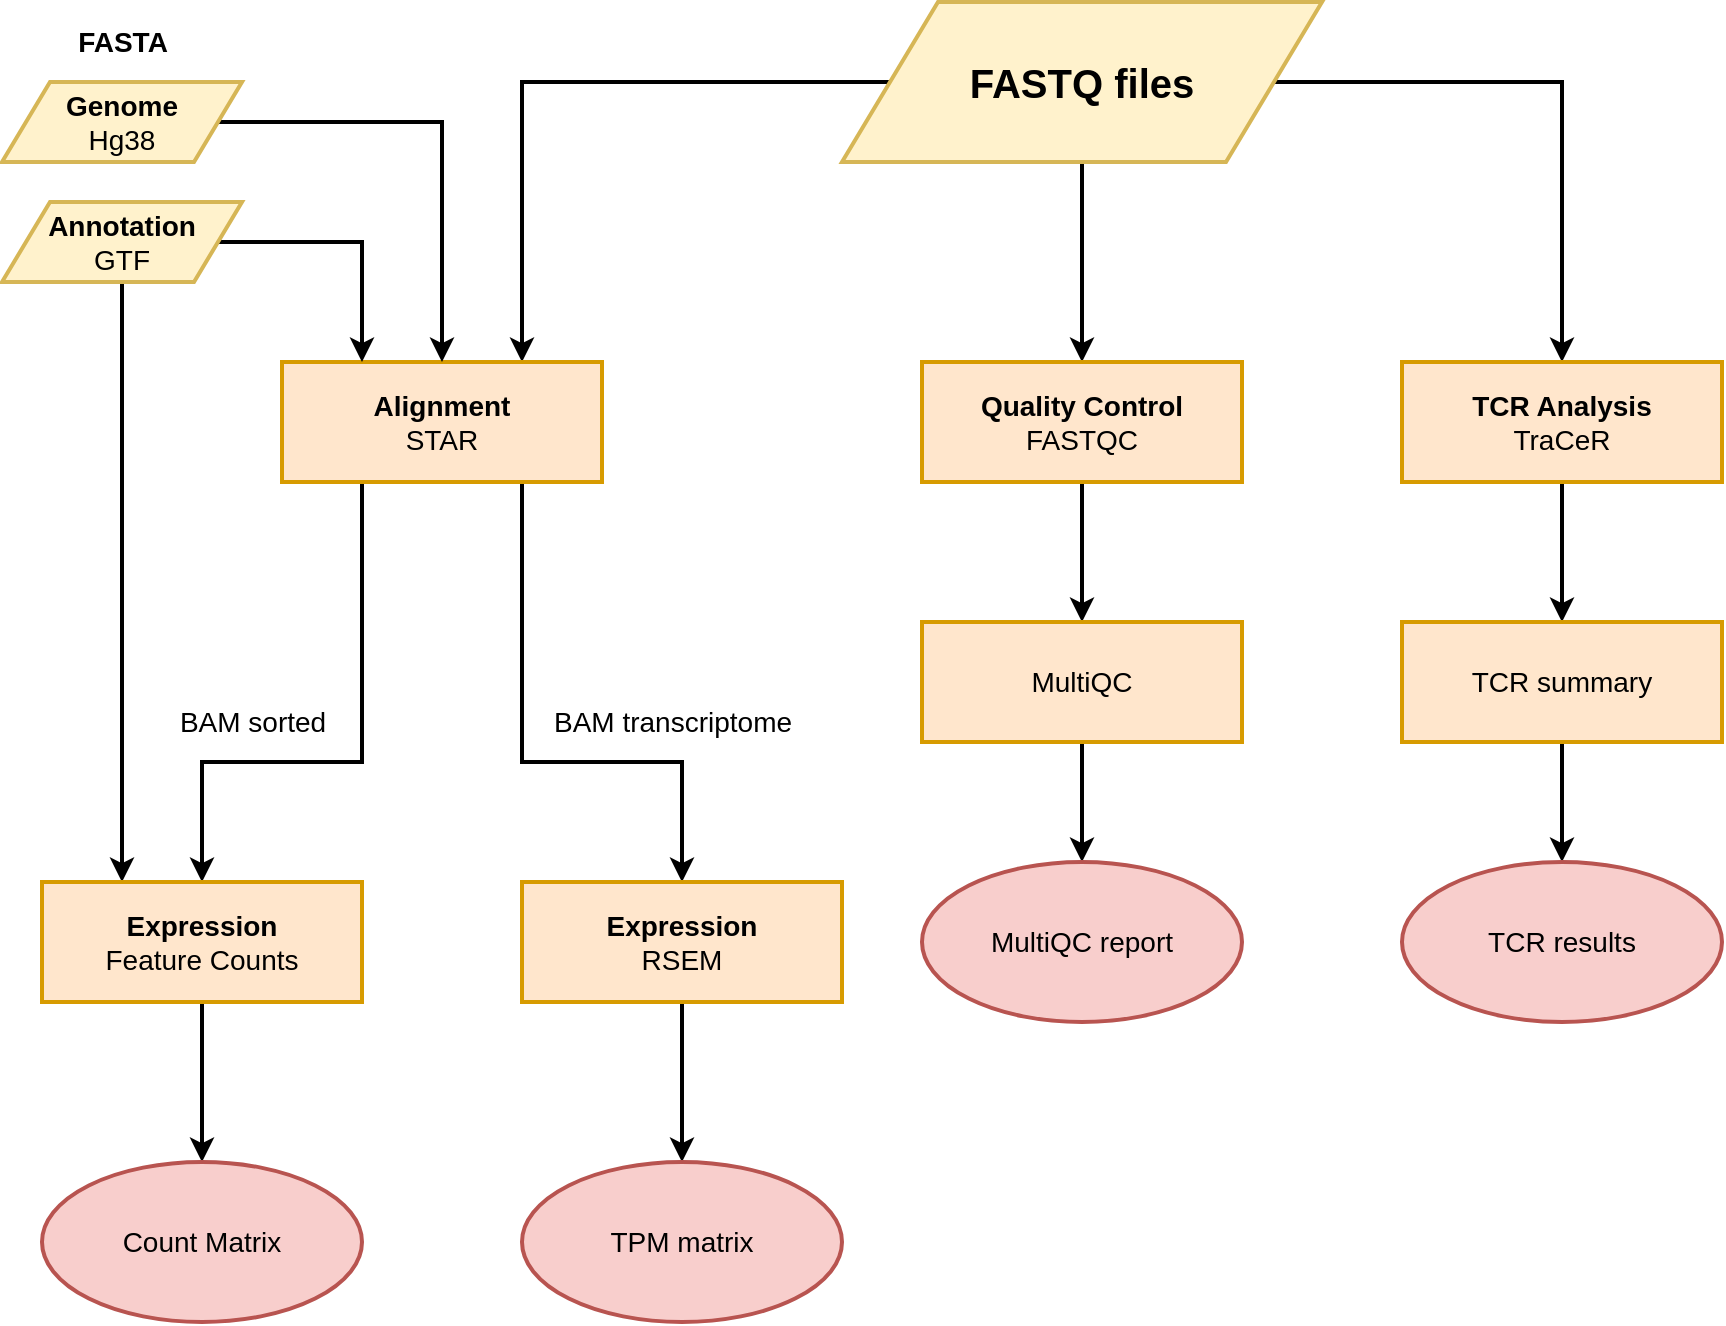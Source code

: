 <mxfile version="12.4.8" type="device"><diagram id="PLquoJnZtfb9-4foAXtj" name="Page-1"><mxGraphModel dx="1035" dy="552" grid="1" gridSize="10" guides="1" tooltips="1" connect="1" arrows="1" fold="1" page="1" pageScale="1" pageWidth="1169" pageHeight="1654" math="0" shadow="0"><root><mxCell id="0"/><mxCell id="1" parent="0"/><mxCell id="OqK_wofmqFVNY5vhUI0j-6" style="edgeStyle=orthogonalEdgeStyle;rounded=0;orthogonalLoop=1;jettySize=auto;html=1;exitX=0;exitY=0.5;exitDx=0;exitDy=0;entryX=0.75;entryY=0;entryDx=0;entryDy=0;strokeWidth=2;" edge="1" parent="1" source="OqK_wofmqFVNY5vhUI0j-1" target="OqK_wofmqFVNY5vhUI0j-8"><mxGeometry relative="1" as="geometry"><mxPoint x="280" y="170" as="targetPoint"/><Array as="points"><mxPoint x="280" y="80"/></Array></mxGeometry></mxCell><mxCell id="OqK_wofmqFVNY5vhUI0j-7" style="edgeStyle=orthogonalEdgeStyle;rounded=0;orthogonalLoop=1;jettySize=auto;html=1;strokeWidth=2;" edge="1" parent="1" source="OqK_wofmqFVNY5vhUI0j-1" target="OqK_wofmqFVNY5vhUI0j-3"><mxGeometry relative="1" as="geometry"/></mxCell><mxCell id="OqK_wofmqFVNY5vhUI0j-30" style="edgeStyle=orthogonalEdgeStyle;rounded=0;orthogonalLoop=1;jettySize=auto;html=1;exitX=1;exitY=0.5;exitDx=0;exitDy=0;entryX=0.5;entryY=0;entryDx=0;entryDy=0;strokeWidth=2;" edge="1" parent="1" source="OqK_wofmqFVNY5vhUI0j-1" target="OqK_wofmqFVNY5vhUI0j-29"><mxGeometry relative="1" as="geometry"><Array as="points"><mxPoint x="800" y="80"/></Array></mxGeometry></mxCell><mxCell id="OqK_wofmqFVNY5vhUI0j-1" value="&lt;b&gt;&lt;font style=&quot;font-size: 20px&quot;&gt;FASTQ files&lt;/font&gt;&lt;/b&gt;" style="shape=parallelogram;perimeter=parallelogramPerimeter;whiteSpace=wrap;html=1;strokeWidth=2;perimeterSpacing=0;fillColor=#fff2cc;strokeColor=#d6b656;" vertex="1" parent="1"><mxGeometry x="440" y="40" width="240" height="80" as="geometry"/></mxCell><mxCell id="OqK_wofmqFVNY5vhUI0j-4" style="edgeStyle=orthogonalEdgeStyle;rounded=0;orthogonalLoop=1;jettySize=auto;html=1;strokeWidth=2;" edge="1" parent="1" source="OqK_wofmqFVNY5vhUI0j-3" target="OqK_wofmqFVNY5vhUI0j-5"><mxGeometry relative="1" as="geometry"><mxPoint x="400.0" y="320" as="targetPoint"/></mxGeometry></mxCell><mxCell id="OqK_wofmqFVNY5vhUI0j-3" value="&lt;font style=&quot;font-size: 14px&quot;&gt;&lt;b&gt;Quality Control&lt;br&gt;&lt;/b&gt;FASTQC&lt;/font&gt;" style="rounded=0;whiteSpace=wrap;html=1;strokeWidth=2;fillColor=#ffe6cc;strokeColor=#d79b00;" vertex="1" parent="1"><mxGeometry x="480" y="220" width="160" height="60" as="geometry"/></mxCell><mxCell id="OqK_wofmqFVNY5vhUI0j-46" style="edgeStyle=orthogonalEdgeStyle;rounded=0;orthogonalLoop=1;jettySize=auto;html=1;exitX=0.5;exitY=1;exitDx=0;exitDy=0;entryX=0.5;entryY=0;entryDx=0;entryDy=0;strokeWidth=2;" edge="1" parent="1" source="OqK_wofmqFVNY5vhUI0j-5" target="OqK_wofmqFVNY5vhUI0j-45"><mxGeometry relative="1" as="geometry"/></mxCell><mxCell id="OqK_wofmqFVNY5vhUI0j-5" value="&lt;font style=&quot;font-size: 14px&quot;&gt;MultiQC&lt;/font&gt;" style="rounded=0;whiteSpace=wrap;html=1;strokeWidth=2;fillColor=#ffe6cc;strokeColor=#d79b00;" vertex="1" parent="1"><mxGeometry x="480" y="350" width="160" height="60" as="geometry"/></mxCell><mxCell id="OqK_wofmqFVNY5vhUI0j-23" style="edgeStyle=orthogonalEdgeStyle;rounded=0;orthogonalLoop=1;jettySize=auto;html=1;exitX=0.25;exitY=1;exitDx=0;exitDy=0;entryX=0.5;entryY=0;entryDx=0;entryDy=0;strokeWidth=2;" edge="1" parent="1" source="OqK_wofmqFVNY5vhUI0j-8" target="OqK_wofmqFVNY5vhUI0j-25"><mxGeometry relative="1" as="geometry"><mxPoint x="90" y="360" as="targetPoint"/><Array as="points"><mxPoint x="200" y="420"/><mxPoint x="120" y="420"/></Array></mxGeometry></mxCell><mxCell id="OqK_wofmqFVNY5vhUI0j-39" style="edgeStyle=orthogonalEdgeStyle;rounded=0;orthogonalLoop=1;jettySize=auto;html=1;exitX=0.75;exitY=1;exitDx=0;exitDy=0;entryX=0.5;entryY=0;entryDx=0;entryDy=0;strokeWidth=2;" edge="1" parent="1" source="OqK_wofmqFVNY5vhUI0j-8" target="OqK_wofmqFVNY5vhUI0j-27"><mxGeometry relative="1" as="geometry"><Array as="points"><mxPoint x="280" y="420"/><mxPoint x="360" y="420"/></Array></mxGeometry></mxCell><mxCell id="OqK_wofmqFVNY5vhUI0j-8" value="&lt;font style=&quot;font-size: 14px&quot;&gt;&lt;b&gt;Alignment&lt;/b&gt;&lt;br&gt;STAR&lt;/font&gt;" style="rounded=0;whiteSpace=wrap;html=1;strokeWidth=2;fillColor=#ffe6cc;strokeColor=#d79b00;" vertex="1" parent="1"><mxGeometry x="160" y="220" width="160" height="60" as="geometry"/></mxCell><mxCell id="OqK_wofmqFVNY5vhUI0j-16" style="edgeStyle=orthogonalEdgeStyle;orthogonalLoop=1;jettySize=auto;html=1;entryX=0.5;entryY=0;entryDx=0;entryDy=0;exitX=1;exitY=0.5;exitDx=0;exitDy=0;rounded=0;strokeWidth=2;" edge="1" parent="1" source="OqK_wofmqFVNY5vhUI0j-19" target="OqK_wofmqFVNY5vhUI0j-8"><mxGeometry relative="1" as="geometry"><mxPoint x="160" y="99.667" as="sourcePoint"/><mxPoint x="241" y="190" as="targetPoint"/><Array as="points"><mxPoint x="240" y="100"/></Array></mxGeometry></mxCell><mxCell id="OqK_wofmqFVNY5vhUI0j-17" style="edgeStyle=orthogonalEdgeStyle;rounded=0;orthogonalLoop=1;jettySize=auto;html=1;entryX=0.25;entryY=0;entryDx=0;entryDy=0;exitX=1;exitY=0.5;exitDx=0;exitDy=0;strokeWidth=2;" edge="1" parent="1" source="OqK_wofmqFVNY5vhUI0j-20" target="OqK_wofmqFVNY5vhUI0j-8"><mxGeometry relative="1" as="geometry"><mxPoint x="160" y="159.667" as="sourcePoint"/><mxPoint x="200" y="210" as="targetPoint"/><Array as="points"><mxPoint x="200" y="160"/></Array></mxGeometry></mxCell><mxCell id="OqK_wofmqFVNY5vhUI0j-11" value="&lt;b&gt;&lt;font style=&quot;font-size: 14px&quot;&gt;FASTA&lt;/font&gt;&lt;/b&gt;" style="text;html=1;align=center;verticalAlign=middle;resizable=0;points=[];autosize=1;strokeWidth=1;" vertex="1" parent="1"><mxGeometry x="50" y="50" width="60" height="20" as="geometry"/></mxCell><mxCell id="OqK_wofmqFVNY5vhUI0j-19" value="&lt;font style=&quot;font-size: 14px&quot;&gt;&lt;b style=&quot;white-space: normal&quot;&gt;Genome&lt;/b&gt;&lt;br style=&quot;white-space: normal&quot;&gt;&lt;span style=&quot;white-space: normal&quot;&gt;Hg38&lt;/span&gt;&lt;/font&gt;" style="shape=parallelogram;perimeter=parallelogramPerimeter;whiteSpace=wrap;html=1;strokeWidth=2;fillColor=#fff2cc;strokeColor=#d6b656;" vertex="1" parent="1"><mxGeometry x="20" y="80" width="120" height="40" as="geometry"/></mxCell><mxCell id="OqK_wofmqFVNY5vhUI0j-28" style="edgeStyle=orthogonalEdgeStyle;rounded=0;orthogonalLoop=1;jettySize=auto;html=1;entryX=0.25;entryY=0;entryDx=0;entryDy=0;strokeWidth=2;" edge="1" parent="1" source="OqK_wofmqFVNY5vhUI0j-20" target="OqK_wofmqFVNY5vhUI0j-25"><mxGeometry relative="1" as="geometry"><Array as="points"><mxPoint x="80" y="230"/><mxPoint x="80" y="230"/></Array></mxGeometry></mxCell><mxCell id="OqK_wofmqFVNY5vhUI0j-20" value="&lt;font style=&quot;font-size: 14px&quot;&gt;&lt;b style=&quot;white-space: normal&quot;&gt;Annotation&lt;/b&gt;&lt;br style=&quot;white-space: normal&quot;&gt;&lt;span style=&quot;white-space: normal&quot;&gt;GTF&lt;/span&gt;&lt;/font&gt;" style="shape=parallelogram;perimeter=parallelogramPerimeter;whiteSpace=wrap;html=1;rounded=0;strokeWidth=2;fillColor=#fff2cc;strokeColor=#d6b656;" vertex="1" parent="1"><mxGeometry x="20" y="140" width="120" height="40" as="geometry"/></mxCell><mxCell id="OqK_wofmqFVNY5vhUI0j-33" style="edgeStyle=orthogonalEdgeStyle;rounded=0;orthogonalLoop=1;jettySize=auto;html=1;entryX=0.5;entryY=0;entryDx=0;entryDy=0;strokeWidth=2;" edge="1" parent="1" source="OqK_wofmqFVNY5vhUI0j-25" target="OqK_wofmqFVNY5vhUI0j-43"><mxGeometry relative="1" as="geometry"><mxPoint x="120" y="600" as="targetPoint"/></mxGeometry></mxCell><mxCell id="OqK_wofmqFVNY5vhUI0j-25" value="&lt;font style=&quot;font-size: 14px&quot;&gt;&lt;b&gt;Expression&lt;/b&gt;&lt;br&gt;Feature Counts&lt;/font&gt;" style="rounded=0;whiteSpace=wrap;html=1;strokeWidth=2;fillColor=#ffe6cc;strokeColor=#d79b00;" vertex="1" parent="1"><mxGeometry x="40" y="480" width="160" height="60" as="geometry"/></mxCell><mxCell id="OqK_wofmqFVNY5vhUI0j-34" style="edgeStyle=orthogonalEdgeStyle;rounded=0;orthogonalLoop=1;jettySize=auto;html=1;entryX=0.5;entryY=0;entryDx=0;entryDy=0;strokeWidth=2;" edge="1" parent="1" source="OqK_wofmqFVNY5vhUI0j-27" target="OqK_wofmqFVNY5vhUI0j-44"><mxGeometry relative="1" as="geometry"><mxPoint x="360" y="600" as="targetPoint"/></mxGeometry></mxCell><mxCell id="OqK_wofmqFVNY5vhUI0j-27" value="&lt;font style=&quot;font-size: 14px&quot;&gt;&lt;b&gt;Expression&lt;/b&gt;&lt;br&gt;RSEM&lt;/font&gt;" style="rounded=0;whiteSpace=wrap;html=1;strokeWidth=2;fillColor=#ffe6cc;strokeColor=#d79b00;" vertex="1" parent="1"><mxGeometry x="280" y="480" width="160" height="60" as="geometry"/></mxCell><mxCell id="OqK_wofmqFVNY5vhUI0j-38" style="edgeStyle=orthogonalEdgeStyle;rounded=0;orthogonalLoop=1;jettySize=auto;html=1;entryX=0.5;entryY=0;entryDx=0;entryDy=0;strokeWidth=2;" edge="1" parent="1" source="OqK_wofmqFVNY5vhUI0j-29" target="OqK_wofmqFVNY5vhUI0j-36"><mxGeometry relative="1" as="geometry"/></mxCell><mxCell id="OqK_wofmqFVNY5vhUI0j-29" value="&lt;font style=&quot;font-size: 14px&quot;&gt;&lt;b&gt;TCR Analysis&lt;/b&gt;&lt;br&gt;TraCeR&lt;/font&gt;" style="rounded=0;whiteSpace=wrap;html=1;strokeWidth=2;fillColor=#ffe6cc;strokeColor=#d79b00;" vertex="1" parent="1"><mxGeometry x="720" y="220" width="160" height="60" as="geometry"/></mxCell><mxCell id="OqK_wofmqFVNY5vhUI0j-31" value="&lt;font size=&quot;1&quot;&gt;&lt;span style=&quot;font-size: 14px&quot;&gt;BAM sorted&lt;/span&gt;&lt;/font&gt;" style="text;html=1;align=center;verticalAlign=middle;resizable=0;points=[];autosize=1;strokeWidth=1;" vertex="1" parent="1"><mxGeometry x="100" y="390" width="90" height="20" as="geometry"/></mxCell><mxCell id="OqK_wofmqFVNY5vhUI0j-32" value="&lt;font style=&quot;font-size: 14px&quot;&gt;BAM transcriptome&lt;/font&gt;" style="text;html=1;align=center;verticalAlign=middle;resizable=0;points=[];autosize=1;" vertex="1" parent="1"><mxGeometry x="290" y="390" width="130" height="20" as="geometry"/></mxCell><mxCell id="OqK_wofmqFVNY5vhUI0j-41" style="edgeStyle=orthogonalEdgeStyle;rounded=0;orthogonalLoop=1;jettySize=auto;html=1;exitX=0.5;exitY=1;exitDx=0;exitDy=0;entryX=0.5;entryY=0;entryDx=0;entryDy=0;strokeWidth=2;" edge="1" parent="1" source="OqK_wofmqFVNY5vhUI0j-36" target="OqK_wofmqFVNY5vhUI0j-42"><mxGeometry relative="1" as="geometry"><mxPoint x="720" y="440.0" as="targetPoint"/></mxGeometry></mxCell><mxCell id="OqK_wofmqFVNY5vhUI0j-36" value="&lt;font style=&quot;font-size: 14px&quot;&gt;TCR summary&lt;/font&gt;" style="rounded=0;whiteSpace=wrap;html=1;strokeWidth=2;fillColor=#ffe6cc;strokeColor=#d79b00;" vertex="1" parent="1"><mxGeometry x="720" y="350" width="160" height="60" as="geometry"/></mxCell><mxCell id="OqK_wofmqFVNY5vhUI0j-42" value="&lt;font style=&quot;font-size: 14px&quot;&gt;TCR results&lt;/font&gt;" style="ellipse;whiteSpace=wrap;html=1;rounded=0;strokeWidth=2;fillColor=#f8cecc;strokeColor=#b85450;" vertex="1" parent="1"><mxGeometry x="720" y="470" width="160" height="80" as="geometry"/></mxCell><mxCell id="OqK_wofmqFVNY5vhUI0j-43" value="&lt;font style=&quot;font-size: 14px&quot;&gt;Count Matrix&lt;/font&gt;" style="ellipse;whiteSpace=wrap;html=1;rounded=0;strokeWidth=2;fillColor=#f8cecc;strokeColor=#b85450;" vertex="1" parent="1"><mxGeometry x="40" y="620" width="160" height="80" as="geometry"/></mxCell><mxCell id="OqK_wofmqFVNY5vhUI0j-44" value="&lt;font style=&quot;font-size: 14px&quot;&gt;TPM matrix&lt;/font&gt;" style="ellipse;whiteSpace=wrap;html=1;rounded=0;strokeWidth=2;fillColor=#f8cecc;strokeColor=#b85450;" vertex="1" parent="1"><mxGeometry x="280" y="620" width="160" height="80" as="geometry"/></mxCell><mxCell id="OqK_wofmqFVNY5vhUI0j-45" value="&lt;font style=&quot;font-size: 14px&quot;&gt;MultiQC report&lt;/font&gt;" style="ellipse;whiteSpace=wrap;html=1;rounded=0;strokeWidth=2;fillColor=#f8cecc;strokeColor=#b85450;" vertex="1" parent="1"><mxGeometry x="480" y="470" width="160" height="80" as="geometry"/></mxCell></root></mxGraphModel></diagram></mxfile>